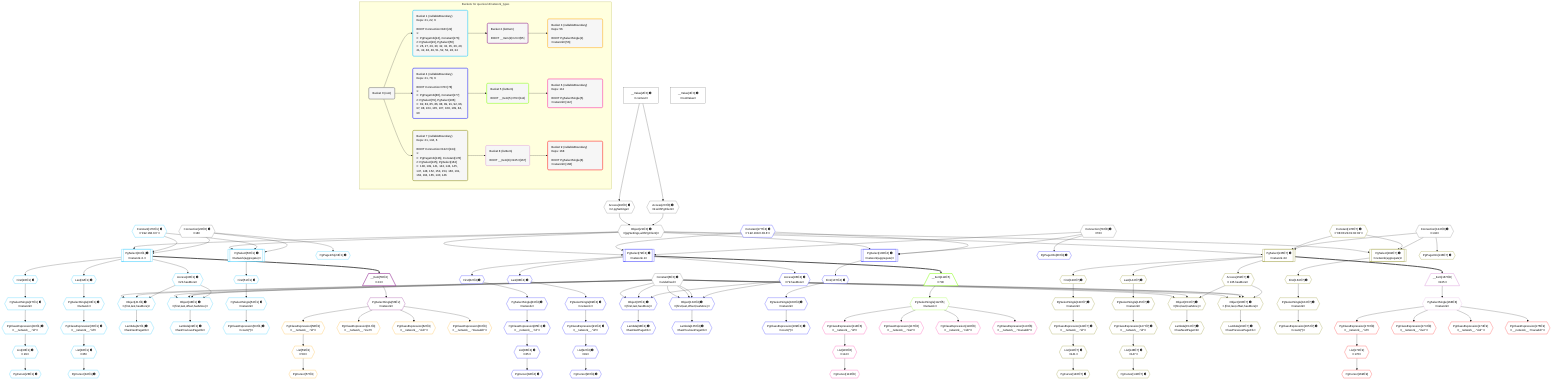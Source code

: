 %%{init: {'themeVariables': { 'fontSize': '12px'}}}%%
graph TD
    classDef path fill:#eee,stroke:#000,color:#000
    classDef plan fill:#fff,stroke-width:1px,color:#000
    classDef itemplan fill:#fff,stroke-width:2px,color:#000
    classDef unbatchedplan fill:#dff,stroke-width:1px,color:#000
    classDef sideeffectplan fill:#fcc,stroke-width:2px,color:#000
    classDef bucket fill:#f6f6f6,color:#000,stroke-width:2px,text-align:left


    %% plan dependencies
    Object21{{"Object[21∈0] ➊<br />ᐸ{pgSettings,withPgClient}ᐳ"}}:::plan
    Access19{{"Access[19∈0] ➊<br />ᐸ2.pgSettingsᐳ"}}:::plan
    Access20{{"Access[20∈0] ➊<br />ᐸ2.withPgClientᐳ"}}:::plan
    Access19 & Access20 --> Object21
    __Value2["__Value[2∈0] ➊<br />ᐸcontextᐳ"]:::plan
    __Value2 --> Access19
    __Value2 --> Access20
    __Value4["__Value[4∈0] ➊<br />ᐸrootValueᐳ"]:::plan
    Constant6{{"Constant[6∈0] ➊<br />ᐸundefinedᐳ"}}:::plan
    Connection22{{"Connection[22∈0] ➊<br />ᐸ18ᐳ"}}:::plan
    Connection78{{"Connection[78∈0] ➊<br />ᐸ76ᐳ"}}:::plan
    Connection134{{"Connection[134∈0] ➊<br />ᐸ132ᐳ"}}:::plan
    Object48{{"Object[48∈1] ➊<br />ᐸ{first,last,offset,hasMore}ᐳ"}}:::plan
    Access40{{"Access[40∈1] ➊<br />ᐸ23.hasMoreᐳ"}}:::plan
    Constant6 & Constant6 & Constant6 & Access40 --> Object48
    PgSelect23[["PgSelect[23∈1] ➊<br />ᐸnetwork+1ᐳ"]]:::plan
    Constant176{{"Constant[176∈1] ➊<br />ᐸ'192.168.0.0'ᐳ"}}:::plan
    Object21 & Constant176 & Connection22 --> PgSelect23
    Object41{{"Object[41∈1] ➊<br />ᐸ{first,last,hasMore}ᐳ"}}:::plan
    Constant6 & Constant6 & Access40 --> Object41
    PgSelect50[["PgSelect[50∈1] ➊<br />ᐸnetwork(aggregate)ᐳ"]]:::plan
    Object21 & Constant176 & Connection22 --> PgSelect50
    PgPageInfo24{{"PgPageInfo[24∈1] ➊"}}:::plan
    Connection22 --> PgPageInfo24
    First26{{"First[26∈1] ➊"}}:::plan
    PgSelect23 --> First26
    PgSelectSingle27{{"PgSelectSingle[27∈1] ➊<br />ᐸnetworkᐳ"}}:::plan
    First26 --> PgSelectSingle27
    PgCursor28{{"PgCursor[28∈1] ➊"}}:::plan
    List30{{"List[30∈1] ➊<br />ᐸ29ᐳ"}}:::plan
    List30 --> PgCursor28
    PgClassExpression29{{"PgClassExpression[29∈1] ➊<br />ᐸ__network__.”id”ᐳ"}}:::plan
    PgSelectSingle27 --> PgClassExpression29
    PgClassExpression29 --> List30
    Last32{{"Last[32∈1] ➊"}}:::plan
    PgSelect23 --> Last32
    PgSelectSingle33{{"PgSelectSingle[33∈1] ➊<br />ᐸnetworkᐳ"}}:::plan
    Last32 --> PgSelectSingle33
    PgCursor34{{"PgCursor[34∈1] ➊"}}:::plan
    List36{{"List[36∈1] ➊<br />ᐸ35ᐳ"}}:::plan
    List36 --> PgCursor34
    PgClassExpression35{{"PgClassExpression[35∈1] ➊<br />ᐸ__network__.”id”ᐳ"}}:::plan
    PgSelectSingle33 --> PgClassExpression35
    PgClassExpression35 --> List36
    PgSelect23 --> Access40
    Lambda42{{"Lambda[42∈1] ➊<br />ᐸhasNextPageCbᐳ"}}:::plan
    Object41 --> Lambda42
    Lambda49{{"Lambda[49∈1] ➊<br />ᐸhasPreviousPageCbᐳ"}}:::plan
    Object48 --> Lambda49
    First51{{"First[51∈1] ➊"}}:::plan
    PgSelect50 --> First51
    PgSelectSingle52{{"PgSelectSingle[52∈1] ➊<br />ᐸnetworkᐳ"}}:::plan
    First51 --> PgSelectSingle52
    PgClassExpression53{{"PgClassExpression[53∈1] ➊<br />ᐸcount(*)ᐳ"}}:::plan
    PgSelectSingle52 --> PgClassExpression53
    __Item55[/"__Item[55∈2]<br />ᐸ23ᐳ"\]:::itemplan
    PgSelect23 ==> __Item55
    PgSelectSingle56{{"PgSelectSingle[56∈2]<br />ᐸnetworkᐳ"}}:::plan
    __Item55 --> PgSelectSingle56
    PgCursor57{{"PgCursor[57∈3]"}}:::plan
    List59{{"List[59∈3]<br />ᐸ58ᐳ"}}:::plan
    List59 --> PgCursor57
    PgClassExpression58{{"PgClassExpression[58∈3]<br />ᐸ__network__.”id”ᐳ"}}:::plan
    PgSelectSingle56 --> PgClassExpression58
    PgClassExpression58 --> List59
    PgClassExpression61{{"PgClassExpression[61∈3]<br />ᐸ__network__.”inet”ᐳ"}}:::plan
    PgSelectSingle56 --> PgClassExpression61
    PgClassExpression62{{"PgClassExpression[62∈3]<br />ᐸ__network__.”cidr”ᐳ"}}:::plan
    PgSelectSingle56 --> PgClassExpression62
    PgClassExpression63{{"PgClassExpression[63∈3]<br />ᐸ__network__.”macaddr”ᐳ"}}:::plan
    PgSelectSingle56 --> PgClassExpression63
    Object104{{"Object[104∈4] ➊<br />ᐸ{first,last,offset,hasMore}ᐳ"}}:::plan
    Access96{{"Access[96∈4] ➊<br />ᐸ79.hasMoreᐳ"}}:::plan
    Constant6 & Constant6 & Constant6 & Access96 --> Object104
    PgSelect79[["PgSelect[79∈4] ➊<br />ᐸnetwork+1ᐳ"]]:::plan
    Constant177{{"Constant[177∈4] ➊<br />ᐸ'192.168.0.0/16'ᐳ"}}:::plan
    Object21 & Constant177 & Connection78 --> PgSelect79
    Object97{{"Object[97∈4] ➊<br />ᐸ{first,last,hasMore}ᐳ"}}:::plan
    Constant6 & Constant6 & Access96 --> Object97
    PgSelect106[["PgSelect[106∈4] ➊<br />ᐸnetwork(aggregate)ᐳ"]]:::plan
    Object21 & Constant177 & Connection78 --> PgSelect106
    PgPageInfo80{{"PgPageInfo[80∈4] ➊"}}:::plan
    Connection78 --> PgPageInfo80
    First82{{"First[82∈4] ➊"}}:::plan
    PgSelect79 --> First82
    PgSelectSingle83{{"PgSelectSingle[83∈4] ➊<br />ᐸnetworkᐳ"}}:::plan
    First82 --> PgSelectSingle83
    PgCursor84{{"PgCursor[84∈4] ➊"}}:::plan
    List86{{"List[86∈4] ➊<br />ᐸ85ᐳ"}}:::plan
    List86 --> PgCursor84
    PgClassExpression85{{"PgClassExpression[85∈4] ➊<br />ᐸ__network__.”id”ᐳ"}}:::plan
    PgSelectSingle83 --> PgClassExpression85
    PgClassExpression85 --> List86
    Last88{{"Last[88∈4] ➊"}}:::plan
    PgSelect79 --> Last88
    PgSelectSingle89{{"PgSelectSingle[89∈4] ➊<br />ᐸnetworkᐳ"}}:::plan
    Last88 --> PgSelectSingle89
    PgCursor90{{"PgCursor[90∈4] ➊"}}:::plan
    List92{{"List[92∈4] ➊<br />ᐸ91ᐳ"}}:::plan
    List92 --> PgCursor90
    PgClassExpression91{{"PgClassExpression[91∈4] ➊<br />ᐸ__network__.”id”ᐳ"}}:::plan
    PgSelectSingle89 --> PgClassExpression91
    PgClassExpression91 --> List92
    PgSelect79 --> Access96
    Lambda98{{"Lambda[98∈4] ➊<br />ᐸhasNextPageCbᐳ"}}:::plan
    Object97 --> Lambda98
    Lambda105{{"Lambda[105∈4] ➊<br />ᐸhasPreviousPageCbᐳ"}}:::plan
    Object104 --> Lambda105
    First107{{"First[107∈4] ➊"}}:::plan
    PgSelect106 --> First107
    PgSelectSingle108{{"PgSelectSingle[108∈4] ➊<br />ᐸnetworkᐳ"}}:::plan
    First107 --> PgSelectSingle108
    PgClassExpression109{{"PgClassExpression[109∈4] ➊<br />ᐸcount(*)ᐳ"}}:::plan
    PgSelectSingle108 --> PgClassExpression109
    __Item111[/"__Item[111∈5]<br />ᐸ79ᐳ"\]:::itemplan
    PgSelect79 ==> __Item111
    PgSelectSingle112{{"PgSelectSingle[112∈5]<br />ᐸnetworkᐳ"}}:::plan
    __Item111 --> PgSelectSingle112
    PgCursor113{{"PgCursor[113∈6]"}}:::plan
    List115{{"List[115∈6]<br />ᐸ114ᐳ"}}:::plan
    List115 --> PgCursor113
    PgClassExpression114{{"PgClassExpression[114∈6]<br />ᐸ__network__.”id”ᐳ"}}:::plan
    PgSelectSingle112 --> PgClassExpression114
    PgClassExpression114 --> List115
    PgClassExpression117{{"PgClassExpression[117∈6]<br />ᐸ__network__.”inet”ᐳ"}}:::plan
    PgSelectSingle112 --> PgClassExpression117
    PgClassExpression118{{"PgClassExpression[118∈6]<br />ᐸ__network__.”cidr”ᐳ"}}:::plan
    PgSelectSingle112 --> PgClassExpression118
    PgClassExpression119{{"PgClassExpression[119∈6]<br />ᐸ__network__.”macaddr”ᐳ"}}:::plan
    PgSelectSingle112 --> PgClassExpression119
    Object160{{"Object[160∈7] ➊<br />ᐸ{first,last,offset,hasMore}ᐳ"}}:::plan
    Access152{{"Access[152∈7] ➊<br />ᐸ135.hasMoreᐳ"}}:::plan
    Constant6 & Constant6 & Constant6 & Access152 --> Object160
    PgSelect135[["PgSelect[135∈7] ➊<br />ᐸnetwork+1ᐳ"]]:::plan
    Constant178{{"Constant[178∈7] ➊<br />ᐸ'08:00:2b:01:02:03'ᐳ"}}:::plan
    Object21 & Constant178 & Connection134 --> PgSelect135
    Object153{{"Object[153∈7] ➊<br />ᐸ{first,last,hasMore}ᐳ"}}:::plan
    Constant6 & Constant6 & Access152 --> Object153
    PgSelect162[["PgSelect[162∈7] ➊<br />ᐸnetwork(aggregate)ᐳ"]]:::plan
    Object21 & Constant178 & Connection134 --> PgSelect162
    PgPageInfo136{{"PgPageInfo[136∈7] ➊"}}:::plan
    Connection134 --> PgPageInfo136
    First138{{"First[138∈7] ➊"}}:::plan
    PgSelect135 --> First138
    PgSelectSingle139{{"PgSelectSingle[139∈7] ➊<br />ᐸnetworkᐳ"}}:::plan
    First138 --> PgSelectSingle139
    PgCursor140{{"PgCursor[140∈7] ➊"}}:::plan
    List142{{"List[142∈7] ➊<br />ᐸ141ᐳ"}}:::plan
    List142 --> PgCursor140
    PgClassExpression141{{"PgClassExpression[141∈7] ➊<br />ᐸ__network__.”id”ᐳ"}}:::plan
    PgSelectSingle139 --> PgClassExpression141
    PgClassExpression141 --> List142
    Last144{{"Last[144∈7] ➊"}}:::plan
    PgSelect135 --> Last144
    PgSelectSingle145{{"PgSelectSingle[145∈7] ➊<br />ᐸnetworkᐳ"}}:::plan
    Last144 --> PgSelectSingle145
    PgCursor146{{"PgCursor[146∈7] ➊"}}:::plan
    List148{{"List[148∈7] ➊<br />ᐸ147ᐳ"}}:::plan
    List148 --> PgCursor146
    PgClassExpression147{{"PgClassExpression[147∈7] ➊<br />ᐸ__network__.”id”ᐳ"}}:::plan
    PgSelectSingle145 --> PgClassExpression147
    PgClassExpression147 --> List148
    PgSelect135 --> Access152
    Lambda154{{"Lambda[154∈7] ➊<br />ᐸhasNextPageCbᐳ"}}:::plan
    Object153 --> Lambda154
    Lambda161{{"Lambda[161∈7] ➊<br />ᐸhasPreviousPageCbᐳ"}}:::plan
    Object160 --> Lambda161
    First163{{"First[163∈7] ➊"}}:::plan
    PgSelect162 --> First163
    PgSelectSingle164{{"PgSelectSingle[164∈7] ➊<br />ᐸnetworkᐳ"}}:::plan
    First163 --> PgSelectSingle164
    PgClassExpression165{{"PgClassExpression[165∈7] ➊<br />ᐸcount(*)ᐳ"}}:::plan
    PgSelectSingle164 --> PgClassExpression165
    __Item167[/"__Item[167∈8]<br />ᐸ135ᐳ"\]:::itemplan
    PgSelect135 ==> __Item167
    PgSelectSingle168{{"PgSelectSingle[168∈8]<br />ᐸnetworkᐳ"}}:::plan
    __Item167 --> PgSelectSingle168
    PgCursor169{{"PgCursor[169∈9]"}}:::plan
    List171{{"List[171∈9]<br />ᐸ170ᐳ"}}:::plan
    List171 --> PgCursor169
    PgClassExpression170{{"PgClassExpression[170∈9]<br />ᐸ__network__.”id”ᐳ"}}:::plan
    PgSelectSingle168 --> PgClassExpression170
    PgClassExpression170 --> List171
    PgClassExpression173{{"PgClassExpression[173∈9]<br />ᐸ__network__.”inet”ᐳ"}}:::plan
    PgSelectSingle168 --> PgClassExpression173
    PgClassExpression174{{"PgClassExpression[174∈9]<br />ᐸ__network__.”cidr”ᐳ"}}:::plan
    PgSelectSingle168 --> PgClassExpression174
    PgClassExpression175{{"PgClassExpression[175∈9]<br />ᐸ__network__.”macaddr”ᐳ"}}:::plan
    PgSelectSingle168 --> PgClassExpression175

    %% define steps

    subgraph "Buckets for queries/v4/network_types"
    Bucket0("Bucket 0 (root)"):::bucket
    classDef bucket0 stroke:#696969
    class Bucket0,__Value2,__Value4,Constant6,Access19,Access20,Object21,Connection22,Connection78,Connection134 bucket0
    Bucket1("Bucket 1 (nullableBoundary)<br />Deps: 21, 22, 6<br /><br />ROOT Connectionᐸ18ᐳ[22]<br />1: <br />ᐳ: PgPageInfo[24], Constant[176]<br />2: PgSelect[23], PgSelect[50]<br />ᐳ: 26, 27, 29, 30, 32, 33, 35, 36, 40, 41, 42, 48, 49, 51, 52, 53, 28, 34"):::bucket
    classDef bucket1 stroke:#00bfff
    class Bucket1,PgSelect23,PgPageInfo24,First26,PgSelectSingle27,PgCursor28,PgClassExpression29,List30,Last32,PgSelectSingle33,PgCursor34,PgClassExpression35,List36,Access40,Object41,Lambda42,Object48,Lambda49,PgSelect50,First51,PgSelectSingle52,PgClassExpression53,Constant176 bucket1
    Bucket2("Bucket 2 (listItem)<br /><br />ROOT __Item{2}ᐸ23ᐳ[55]"):::bucket
    classDef bucket2 stroke:#7f007f
    class Bucket2,__Item55,PgSelectSingle56 bucket2
    Bucket3("Bucket 3 (nullableBoundary)<br />Deps: 56<br /><br />ROOT PgSelectSingle{2}ᐸnetworkᐳ[56]"):::bucket
    classDef bucket3 stroke:#ffa500
    class Bucket3,PgCursor57,PgClassExpression58,List59,PgClassExpression61,PgClassExpression62,PgClassExpression63 bucket3
    Bucket4("Bucket 4 (nullableBoundary)<br />Deps: 21, 78, 6<br /><br />ROOT Connectionᐸ76ᐳ[78]<br />1: <br />ᐳ: PgPageInfo[80], Constant[177]<br />2: PgSelect[79], PgSelect[106]<br />ᐳ: 82, 83, 85, 86, 88, 89, 91, 92, 96, 97, 98, 104, 105, 107, 108, 109, 84, 90"):::bucket
    classDef bucket4 stroke:#0000ff
    class Bucket4,PgSelect79,PgPageInfo80,First82,PgSelectSingle83,PgCursor84,PgClassExpression85,List86,Last88,PgSelectSingle89,PgCursor90,PgClassExpression91,List92,Access96,Object97,Lambda98,Object104,Lambda105,PgSelect106,First107,PgSelectSingle108,PgClassExpression109,Constant177 bucket4
    Bucket5("Bucket 5 (listItem)<br /><br />ROOT __Item{5}ᐸ79ᐳ[111]"):::bucket
    classDef bucket5 stroke:#7fff00
    class Bucket5,__Item111,PgSelectSingle112 bucket5
    Bucket6("Bucket 6 (nullableBoundary)<br />Deps: 112<br /><br />ROOT PgSelectSingle{5}ᐸnetworkᐳ[112]"):::bucket
    classDef bucket6 stroke:#ff1493
    class Bucket6,PgCursor113,PgClassExpression114,List115,PgClassExpression117,PgClassExpression118,PgClassExpression119 bucket6
    Bucket7("Bucket 7 (nullableBoundary)<br />Deps: 21, 134, 6<br /><br />ROOT Connectionᐸ132ᐳ[134]<br />1: <br />ᐳ: PgPageInfo[136], Constant[178]<br />2: PgSelect[135], PgSelect[162]<br />ᐳ: 138, 139, 141, 142, 144, 145, 147, 148, 152, 153, 154, 160, 161, 163, 164, 165, 140, 146"):::bucket
    classDef bucket7 stroke:#808000
    class Bucket7,PgSelect135,PgPageInfo136,First138,PgSelectSingle139,PgCursor140,PgClassExpression141,List142,Last144,PgSelectSingle145,PgCursor146,PgClassExpression147,List148,Access152,Object153,Lambda154,Object160,Lambda161,PgSelect162,First163,PgSelectSingle164,PgClassExpression165,Constant178 bucket7
    Bucket8("Bucket 8 (listItem)<br /><br />ROOT __Item{8}ᐸ135ᐳ[167]"):::bucket
    classDef bucket8 stroke:#dda0dd
    class Bucket8,__Item167,PgSelectSingle168 bucket8
    Bucket9("Bucket 9 (nullableBoundary)<br />Deps: 168<br /><br />ROOT PgSelectSingle{8}ᐸnetworkᐳ[168]"):::bucket
    classDef bucket9 stroke:#ff0000
    class Bucket9,PgCursor169,PgClassExpression170,List171,PgClassExpression173,PgClassExpression174,PgClassExpression175 bucket9
    Bucket0 --> Bucket1 & Bucket4 & Bucket7
    Bucket1 --> Bucket2
    Bucket2 --> Bucket3
    Bucket4 --> Bucket5
    Bucket5 --> Bucket6
    Bucket7 --> Bucket8
    Bucket8 --> Bucket9
    end